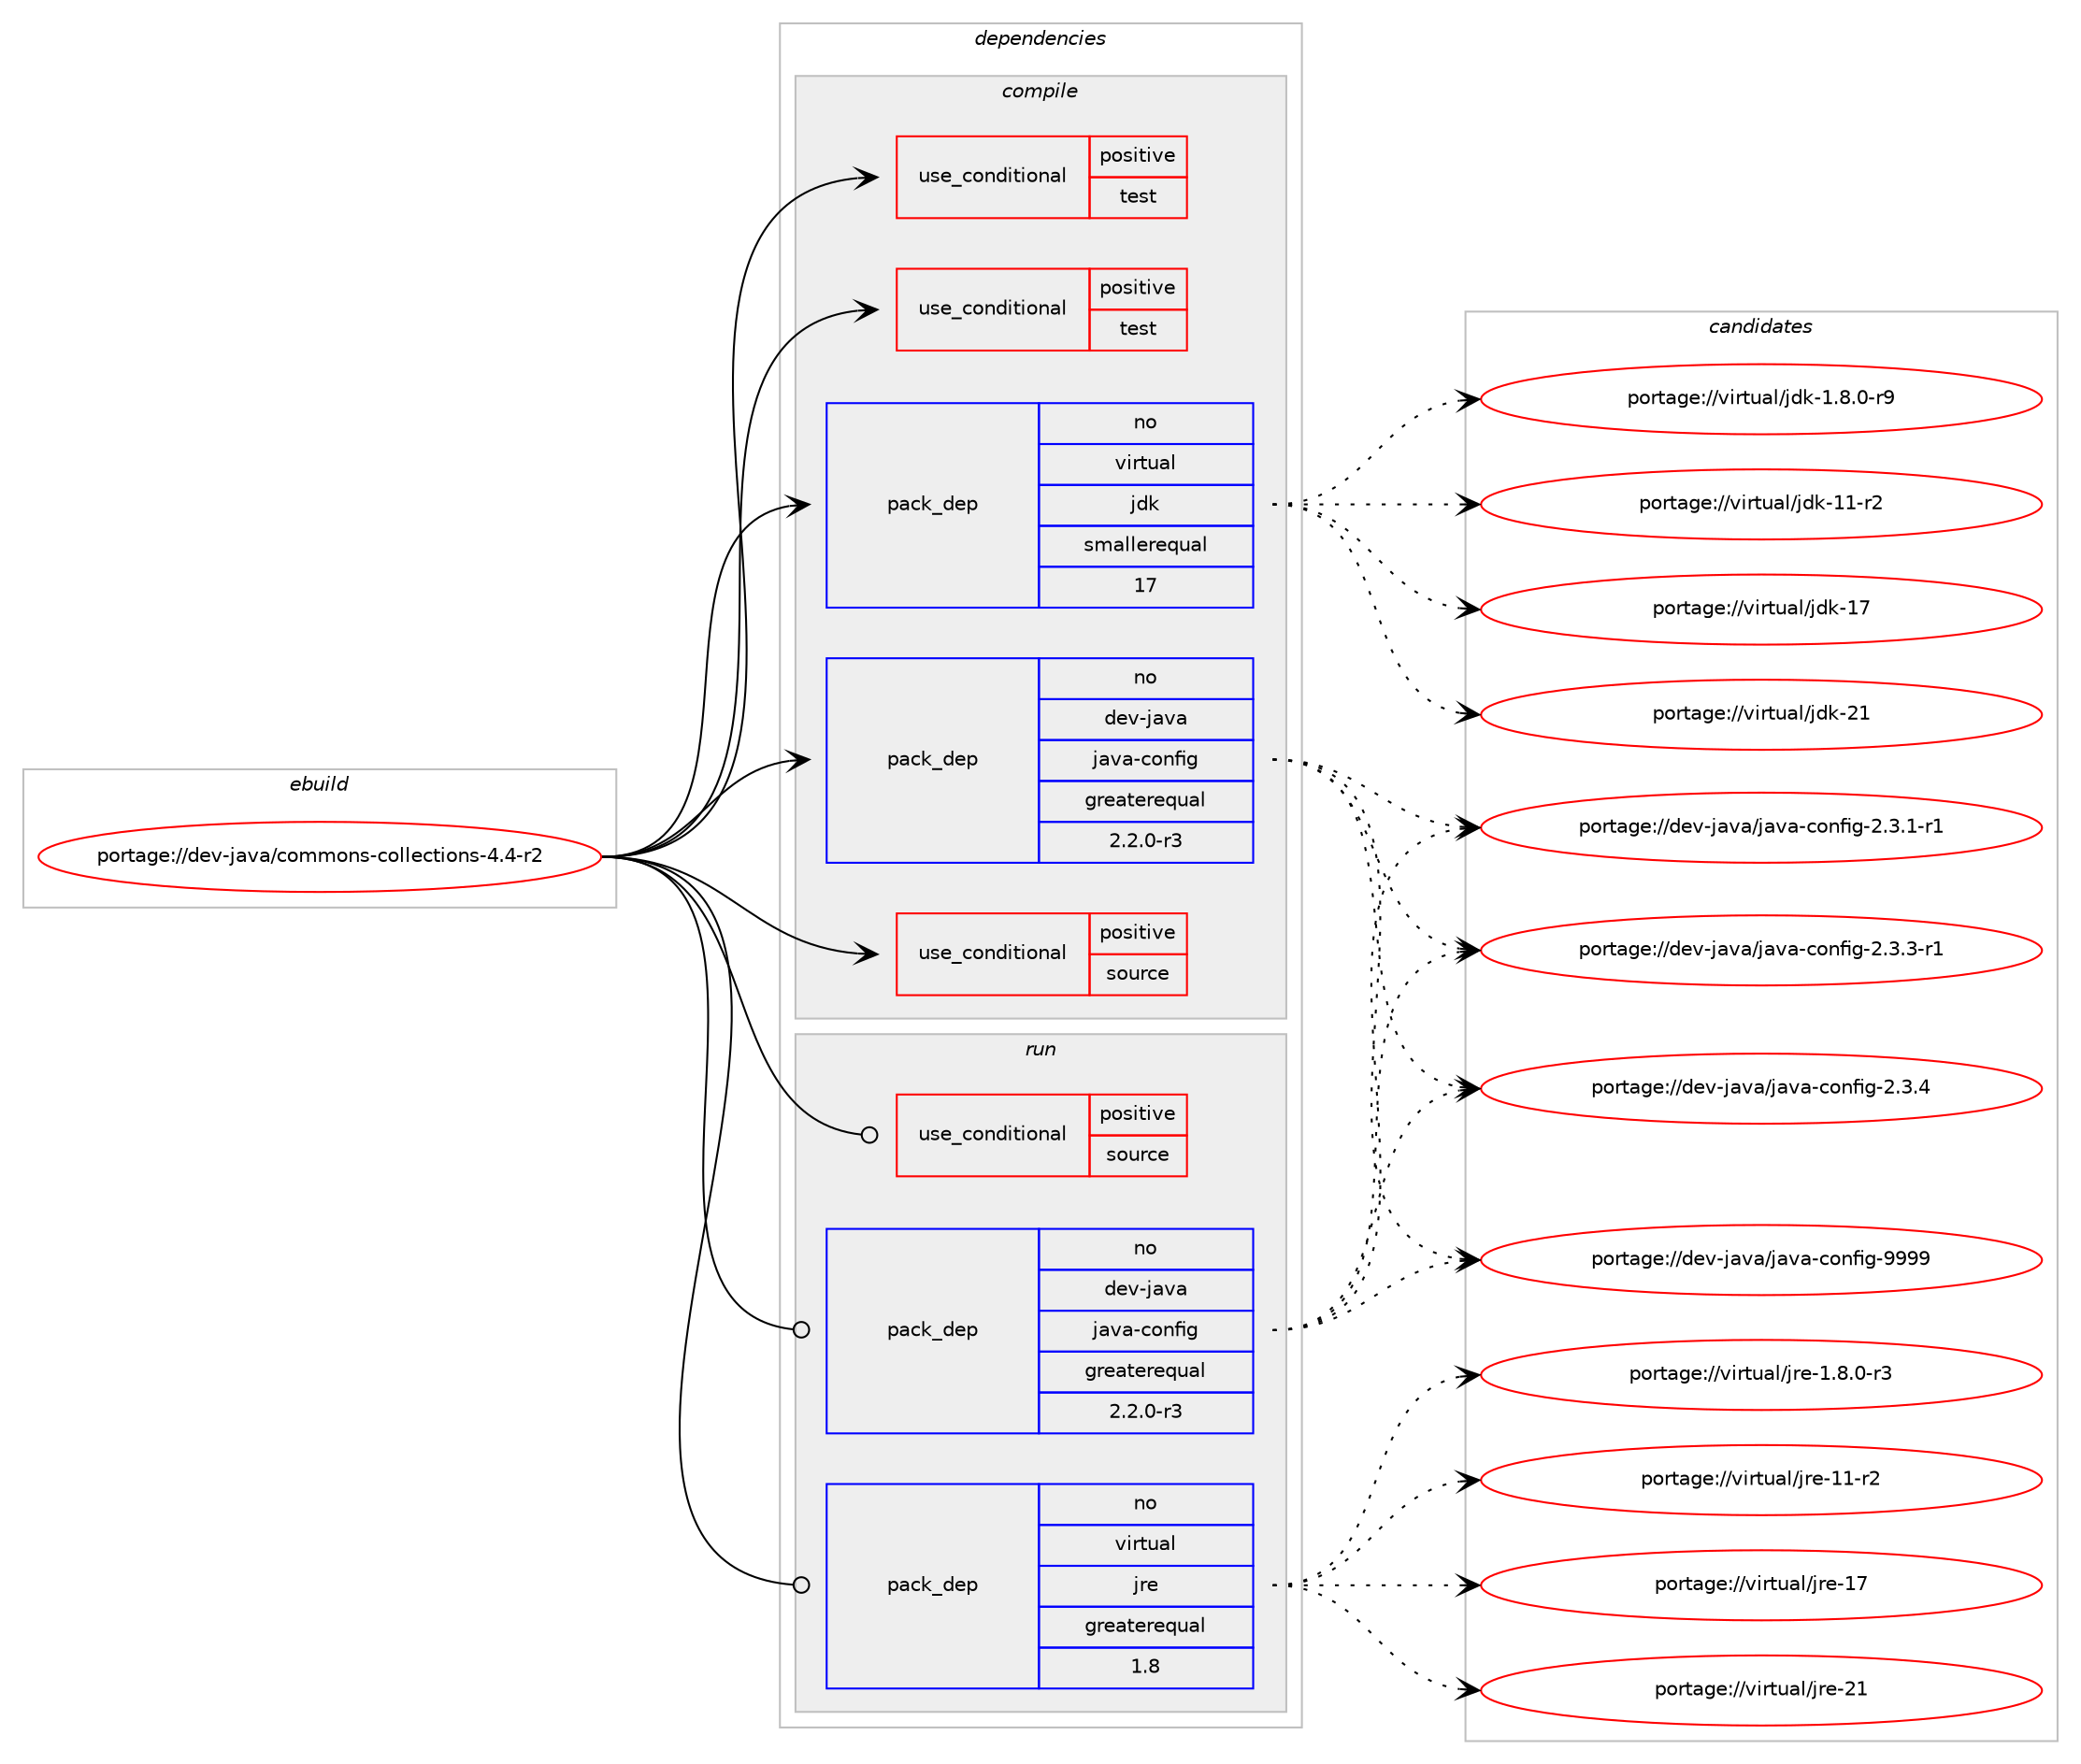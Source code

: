 digraph prolog {

# *************
# Graph options
# *************

newrank=true;
concentrate=true;
compound=true;
graph [rankdir=LR,fontname=Helvetica,fontsize=10,ranksep=1.5];#, ranksep=2.5, nodesep=0.2];
edge  [arrowhead=vee];
node  [fontname=Helvetica,fontsize=10];

# **********
# The ebuild
# **********

subgraph cluster_leftcol {
color=gray;
rank=same;
label=<<i>ebuild</i>>;
id [label="portage://dev-java/commons-collections-4.4-r2", color=red, width=4, href="../dev-java/commons-collections-4.4-r2.svg"];
}

# ****************
# The dependencies
# ****************

subgraph cluster_midcol {
color=gray;
label=<<i>dependencies</i>>;
subgraph cluster_compile {
fillcolor="#eeeeee";
style=filled;
label=<<i>compile</i>>;
subgraph cond20954 {
dependency47153 [label=<<TABLE BORDER="0" CELLBORDER="1" CELLSPACING="0" CELLPADDING="4"><TR><TD ROWSPAN="3" CELLPADDING="10">use_conditional</TD></TR><TR><TD>positive</TD></TR><TR><TD>source</TD></TR></TABLE>>, shape=none, color=red];
# *** BEGIN UNKNOWN DEPENDENCY TYPE (TODO) ***
# dependency47153 -> package_dependency(portage://dev-java/commons-collections-4.4-r2,install,no,app-arch,zip,none,[,,],[],[])
# *** END UNKNOWN DEPENDENCY TYPE (TODO) ***

}
id:e -> dependency47153:w [weight=20,style="solid",arrowhead="vee"];
subgraph cond20955 {
dependency47154 [label=<<TABLE BORDER="0" CELLBORDER="1" CELLSPACING="0" CELLPADDING="4"><TR><TD ROWSPAN="3" CELLPADDING="10">use_conditional</TD></TR><TR><TD>positive</TD></TR><TR><TD>test</TD></TR></TABLE>>, shape=none, color=red];
# *** BEGIN UNKNOWN DEPENDENCY TYPE (TODO) ***
# dependency47154 -> package_dependency(portage://dev-java/commons-collections-4.4-r2,install,no,dev-java,easymock,none,[,,],[slot(3.2)],[])
# *** END UNKNOWN DEPENDENCY TYPE (TODO) ***

# *** BEGIN UNKNOWN DEPENDENCY TYPE (TODO) ***
# dependency47154 -> package_dependency(portage://dev-java/commons-collections-4.4-r2,install,no,dev-java,commons-lang,none,[,,],[slot(3.6)],[])
# *** END UNKNOWN DEPENDENCY TYPE (TODO) ***

}
id:e -> dependency47154:w [weight=20,style="solid",arrowhead="vee"];
subgraph cond20956 {
dependency47155 [label=<<TABLE BORDER="0" CELLBORDER="1" CELLSPACING="0" CELLPADDING="4"><TR><TD ROWSPAN="3" CELLPADDING="10">use_conditional</TD></TR><TR><TD>positive</TD></TR><TR><TD>test</TD></TR></TABLE>>, shape=none, color=red];
# *** BEGIN UNKNOWN DEPENDENCY TYPE (TODO) ***
# dependency47155 -> package_dependency(portage://dev-java/commons-collections-4.4-r2,install,no,dev-java,junit,none,[,,],[slot(4)],[])
# *** END UNKNOWN DEPENDENCY TYPE (TODO) ***

}
id:e -> dependency47155:w [weight=20,style="solid",arrowhead="vee"];
subgraph pack25175 {
dependency47156 [label=<<TABLE BORDER="0" CELLBORDER="1" CELLSPACING="0" CELLPADDING="4" WIDTH="220"><TR><TD ROWSPAN="6" CELLPADDING="30">pack_dep</TD></TR><TR><TD WIDTH="110">no</TD></TR><TR><TD>dev-java</TD></TR><TR><TD>java-config</TD></TR><TR><TD>greaterequal</TD></TR><TR><TD>2.2.0-r3</TD></TR></TABLE>>, shape=none, color=blue];
}
id:e -> dependency47156:w [weight=20,style="solid",arrowhead="vee"];
subgraph pack25176 {
dependency47157 [label=<<TABLE BORDER="0" CELLBORDER="1" CELLSPACING="0" CELLPADDING="4" WIDTH="220"><TR><TD ROWSPAN="6" CELLPADDING="30">pack_dep</TD></TR><TR><TD WIDTH="110">no</TD></TR><TR><TD>virtual</TD></TR><TR><TD>jdk</TD></TR><TR><TD>smallerequal</TD></TR><TR><TD>17</TD></TR></TABLE>>, shape=none, color=blue];
}
id:e -> dependency47157:w [weight=20,style="solid",arrowhead="vee"];
}
subgraph cluster_compileandrun {
fillcolor="#eeeeee";
style=filled;
label=<<i>compile and run</i>>;
}
subgraph cluster_run {
fillcolor="#eeeeee";
style=filled;
label=<<i>run</i>>;
subgraph cond20957 {
dependency47158 [label=<<TABLE BORDER="0" CELLBORDER="1" CELLSPACING="0" CELLPADDING="4"><TR><TD ROWSPAN="3" CELLPADDING="10">use_conditional</TD></TR><TR><TD>positive</TD></TR><TR><TD>source</TD></TR></TABLE>>, shape=none, color=red];
# *** BEGIN UNKNOWN DEPENDENCY TYPE (TODO) ***
# dependency47158 -> package_dependency(portage://dev-java/commons-collections-4.4-r2,run,no,app-arch,zip,none,[,,],[],[])
# *** END UNKNOWN DEPENDENCY TYPE (TODO) ***

}
id:e -> dependency47158:w [weight=20,style="solid",arrowhead="odot"];
subgraph pack25177 {
dependency47159 [label=<<TABLE BORDER="0" CELLBORDER="1" CELLSPACING="0" CELLPADDING="4" WIDTH="220"><TR><TD ROWSPAN="6" CELLPADDING="30">pack_dep</TD></TR><TR><TD WIDTH="110">no</TD></TR><TR><TD>dev-java</TD></TR><TR><TD>java-config</TD></TR><TR><TD>greaterequal</TD></TR><TR><TD>2.2.0-r3</TD></TR></TABLE>>, shape=none, color=blue];
}
id:e -> dependency47159:w [weight=20,style="solid",arrowhead="odot"];
subgraph pack25178 {
dependency47160 [label=<<TABLE BORDER="0" CELLBORDER="1" CELLSPACING="0" CELLPADDING="4" WIDTH="220"><TR><TD ROWSPAN="6" CELLPADDING="30">pack_dep</TD></TR><TR><TD WIDTH="110">no</TD></TR><TR><TD>virtual</TD></TR><TR><TD>jre</TD></TR><TR><TD>greaterequal</TD></TR><TR><TD>1.8</TD></TR></TABLE>>, shape=none, color=blue];
}
id:e -> dependency47160:w [weight=20,style="solid",arrowhead="odot"];
}
}

# **************
# The candidates
# **************

subgraph cluster_choices {
rank=same;
color=gray;
label=<<i>candidates</i>>;

subgraph choice25175 {
color=black;
nodesep=1;
choice10010111845106971189747106971189745991111101021051034550465146494511449 [label="portage://dev-java/java-config-2.3.1-r1", color=red, width=4,href="../dev-java/java-config-2.3.1-r1.svg"];
choice10010111845106971189747106971189745991111101021051034550465146514511449 [label="portage://dev-java/java-config-2.3.3-r1", color=red, width=4,href="../dev-java/java-config-2.3.3-r1.svg"];
choice1001011184510697118974710697118974599111110102105103455046514652 [label="portage://dev-java/java-config-2.3.4", color=red, width=4,href="../dev-java/java-config-2.3.4.svg"];
choice10010111845106971189747106971189745991111101021051034557575757 [label="portage://dev-java/java-config-9999", color=red, width=4,href="../dev-java/java-config-9999.svg"];
dependency47156:e -> choice10010111845106971189747106971189745991111101021051034550465146494511449:w [style=dotted,weight="100"];
dependency47156:e -> choice10010111845106971189747106971189745991111101021051034550465146514511449:w [style=dotted,weight="100"];
dependency47156:e -> choice1001011184510697118974710697118974599111110102105103455046514652:w [style=dotted,weight="100"];
dependency47156:e -> choice10010111845106971189747106971189745991111101021051034557575757:w [style=dotted,weight="100"];
}
subgraph choice25176 {
color=black;
nodesep=1;
choice11810511411611797108471061001074549465646484511457 [label="portage://virtual/jdk-1.8.0-r9", color=red, width=4,href="../virtual/jdk-1.8.0-r9.svg"];
choice11810511411611797108471061001074549494511450 [label="portage://virtual/jdk-11-r2", color=red, width=4,href="../virtual/jdk-11-r2.svg"];
choice1181051141161179710847106100107454955 [label="portage://virtual/jdk-17", color=red, width=4,href="../virtual/jdk-17.svg"];
choice1181051141161179710847106100107455049 [label="portage://virtual/jdk-21", color=red, width=4,href="../virtual/jdk-21.svg"];
dependency47157:e -> choice11810511411611797108471061001074549465646484511457:w [style=dotted,weight="100"];
dependency47157:e -> choice11810511411611797108471061001074549494511450:w [style=dotted,weight="100"];
dependency47157:e -> choice1181051141161179710847106100107454955:w [style=dotted,weight="100"];
dependency47157:e -> choice1181051141161179710847106100107455049:w [style=dotted,weight="100"];
}
subgraph choice25177 {
color=black;
nodesep=1;
choice10010111845106971189747106971189745991111101021051034550465146494511449 [label="portage://dev-java/java-config-2.3.1-r1", color=red, width=4,href="../dev-java/java-config-2.3.1-r1.svg"];
choice10010111845106971189747106971189745991111101021051034550465146514511449 [label="portage://dev-java/java-config-2.3.3-r1", color=red, width=4,href="../dev-java/java-config-2.3.3-r1.svg"];
choice1001011184510697118974710697118974599111110102105103455046514652 [label="portage://dev-java/java-config-2.3.4", color=red, width=4,href="../dev-java/java-config-2.3.4.svg"];
choice10010111845106971189747106971189745991111101021051034557575757 [label="portage://dev-java/java-config-9999", color=red, width=4,href="../dev-java/java-config-9999.svg"];
dependency47159:e -> choice10010111845106971189747106971189745991111101021051034550465146494511449:w [style=dotted,weight="100"];
dependency47159:e -> choice10010111845106971189747106971189745991111101021051034550465146514511449:w [style=dotted,weight="100"];
dependency47159:e -> choice1001011184510697118974710697118974599111110102105103455046514652:w [style=dotted,weight="100"];
dependency47159:e -> choice10010111845106971189747106971189745991111101021051034557575757:w [style=dotted,weight="100"];
}
subgraph choice25178 {
color=black;
nodesep=1;
choice11810511411611797108471061141014549465646484511451 [label="portage://virtual/jre-1.8.0-r3", color=red, width=4,href="../virtual/jre-1.8.0-r3.svg"];
choice11810511411611797108471061141014549494511450 [label="portage://virtual/jre-11-r2", color=red, width=4,href="../virtual/jre-11-r2.svg"];
choice1181051141161179710847106114101454955 [label="portage://virtual/jre-17", color=red, width=4,href="../virtual/jre-17.svg"];
choice1181051141161179710847106114101455049 [label="portage://virtual/jre-21", color=red, width=4,href="../virtual/jre-21.svg"];
dependency47160:e -> choice11810511411611797108471061141014549465646484511451:w [style=dotted,weight="100"];
dependency47160:e -> choice11810511411611797108471061141014549494511450:w [style=dotted,weight="100"];
dependency47160:e -> choice1181051141161179710847106114101454955:w [style=dotted,weight="100"];
dependency47160:e -> choice1181051141161179710847106114101455049:w [style=dotted,weight="100"];
}
}

}

